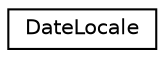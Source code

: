 digraph "Graphical Class Hierarchy"
{
 // LATEX_PDF_SIZE
  edge [fontname="Helvetica",fontsize="10",labelfontname="Helvetica",labelfontsize="10"];
  node [fontname="Helvetica",fontsize="10",shape=record];
  rankdir="LR";
  Node0 [label="DateLocale",height=0.2,width=0.4,color="black", fillcolor="white", style="filled",URL="$classDateLocale.html",tooltip=" "];
}
